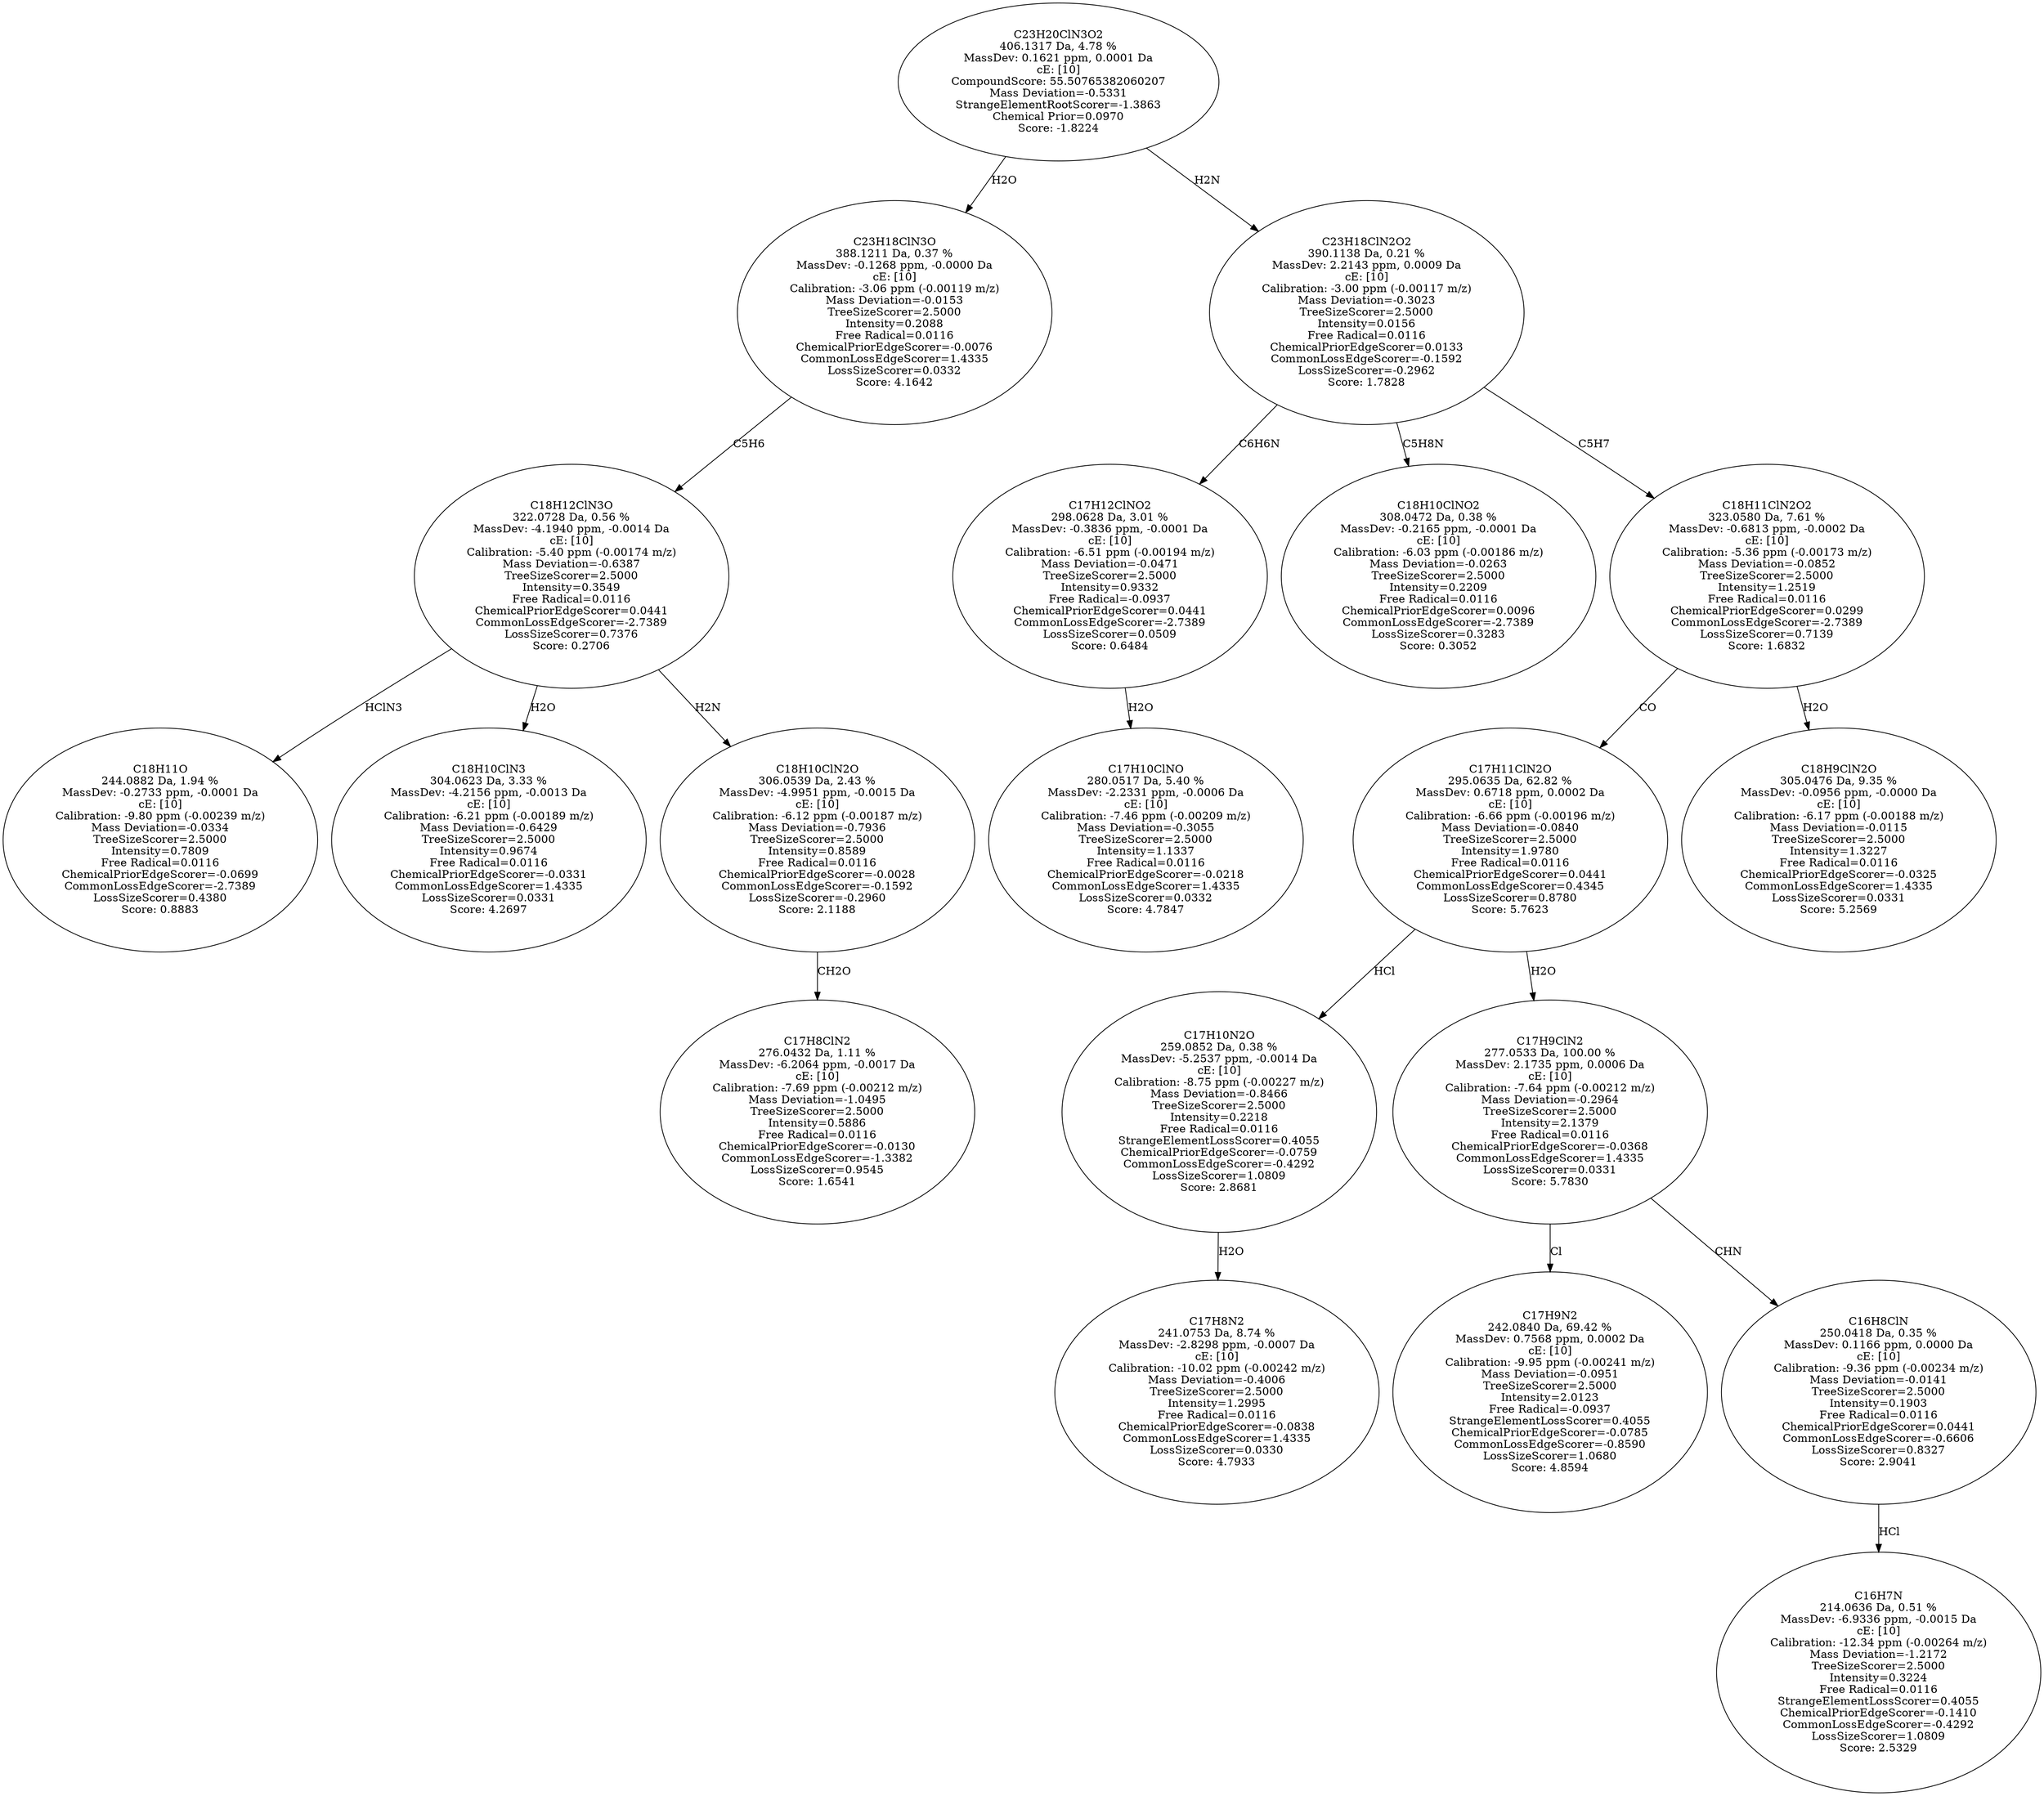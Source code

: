 strict digraph {
v1 [label="C18H11O\n244.0882 Da, 1.94 %\nMassDev: -0.2733 ppm, -0.0001 Da\ncE: [10]\nCalibration: -9.80 ppm (-0.00239 m/z)\nMass Deviation=-0.0334\nTreeSizeScorer=2.5000\nIntensity=0.7809\nFree Radical=0.0116\nChemicalPriorEdgeScorer=-0.0699\nCommonLossEdgeScorer=-2.7389\nLossSizeScorer=0.4380\nScore: 0.8883"];
v2 [label="C18H10ClN3\n304.0623 Da, 3.33 %\nMassDev: -4.2156 ppm, -0.0013 Da\ncE: [10]\nCalibration: -6.21 ppm (-0.00189 m/z)\nMass Deviation=-0.6429\nTreeSizeScorer=2.5000\nIntensity=0.9674\nFree Radical=0.0116\nChemicalPriorEdgeScorer=-0.0331\nCommonLossEdgeScorer=1.4335\nLossSizeScorer=0.0331\nScore: 4.2697"];
v3 [label="C17H8ClN2\n276.0432 Da, 1.11 %\nMassDev: -6.2064 ppm, -0.0017 Da\ncE: [10]\nCalibration: -7.69 ppm (-0.00212 m/z)\nMass Deviation=-1.0495\nTreeSizeScorer=2.5000\nIntensity=0.5886\nFree Radical=0.0116\nChemicalPriorEdgeScorer=-0.0130\nCommonLossEdgeScorer=-1.3382\nLossSizeScorer=0.9545\nScore: 1.6541"];
v4 [label="C18H10ClN2O\n306.0539 Da, 2.43 %\nMassDev: -4.9951 ppm, -0.0015 Da\ncE: [10]\nCalibration: -6.12 ppm (-0.00187 m/z)\nMass Deviation=-0.7936\nTreeSizeScorer=2.5000\nIntensity=0.8589\nFree Radical=0.0116\nChemicalPriorEdgeScorer=-0.0028\nCommonLossEdgeScorer=-0.1592\nLossSizeScorer=-0.2960\nScore: 2.1188"];
v5 [label="C18H12ClN3O\n322.0728 Da, 0.56 %\nMassDev: -4.1940 ppm, -0.0014 Da\ncE: [10]\nCalibration: -5.40 ppm (-0.00174 m/z)\nMass Deviation=-0.6387\nTreeSizeScorer=2.5000\nIntensity=0.3549\nFree Radical=0.0116\nChemicalPriorEdgeScorer=0.0441\nCommonLossEdgeScorer=-2.7389\nLossSizeScorer=0.7376\nScore: 0.2706"];
v6 [label="C23H18ClN3O\n388.1211 Da, 0.37 %\nMassDev: -0.1268 ppm, -0.0000 Da\ncE: [10]\nCalibration: -3.06 ppm (-0.00119 m/z)\nMass Deviation=-0.0153\nTreeSizeScorer=2.5000\nIntensity=0.2088\nFree Radical=0.0116\nChemicalPriorEdgeScorer=-0.0076\nCommonLossEdgeScorer=1.4335\nLossSizeScorer=0.0332\nScore: 4.1642"];
v7 [label="C17H10ClNO\n280.0517 Da, 5.40 %\nMassDev: -2.2331 ppm, -0.0006 Da\ncE: [10]\nCalibration: -7.46 ppm (-0.00209 m/z)\nMass Deviation=-0.3055\nTreeSizeScorer=2.5000\nIntensity=1.1337\nFree Radical=0.0116\nChemicalPriorEdgeScorer=-0.0218\nCommonLossEdgeScorer=1.4335\nLossSizeScorer=0.0332\nScore: 4.7847"];
v8 [label="C17H12ClNO2\n298.0628 Da, 3.01 %\nMassDev: -0.3836 ppm, -0.0001 Da\ncE: [10]\nCalibration: -6.51 ppm (-0.00194 m/z)\nMass Deviation=-0.0471\nTreeSizeScorer=2.5000\nIntensity=0.9332\nFree Radical=-0.0937\nChemicalPriorEdgeScorer=0.0441\nCommonLossEdgeScorer=-2.7389\nLossSizeScorer=0.0509\nScore: 0.6484"];
v9 [label="C18H10ClNO2\n308.0472 Da, 0.38 %\nMassDev: -0.2165 ppm, -0.0001 Da\ncE: [10]\nCalibration: -6.03 ppm (-0.00186 m/z)\nMass Deviation=-0.0263\nTreeSizeScorer=2.5000\nIntensity=0.2209\nFree Radical=0.0116\nChemicalPriorEdgeScorer=0.0096\nCommonLossEdgeScorer=-2.7389\nLossSizeScorer=0.3283\nScore: 0.3052"];
v10 [label="C17H8N2\n241.0753 Da, 8.74 %\nMassDev: -2.8298 ppm, -0.0007 Da\ncE: [10]\nCalibration: -10.02 ppm (-0.00242 m/z)\nMass Deviation=-0.4006\nTreeSizeScorer=2.5000\nIntensity=1.2995\nFree Radical=0.0116\nChemicalPriorEdgeScorer=-0.0838\nCommonLossEdgeScorer=1.4335\nLossSizeScorer=0.0330\nScore: 4.7933"];
v11 [label="C17H10N2O\n259.0852 Da, 0.38 %\nMassDev: -5.2537 ppm, -0.0014 Da\ncE: [10]\nCalibration: -8.75 ppm (-0.00227 m/z)\nMass Deviation=-0.8466\nTreeSizeScorer=2.5000\nIntensity=0.2218\nFree Radical=0.0116\nStrangeElementLossScorer=0.4055\nChemicalPriorEdgeScorer=-0.0759\nCommonLossEdgeScorer=-0.4292\nLossSizeScorer=1.0809\nScore: 2.8681"];
v12 [label="C17H9N2\n242.0840 Da, 69.42 %\nMassDev: 0.7568 ppm, 0.0002 Da\ncE: [10]\nCalibration: -9.95 ppm (-0.00241 m/z)\nMass Deviation=-0.0951\nTreeSizeScorer=2.5000\nIntensity=2.0123\nFree Radical=-0.0937\nStrangeElementLossScorer=0.4055\nChemicalPriorEdgeScorer=-0.0785\nCommonLossEdgeScorer=-0.8590\nLossSizeScorer=1.0680\nScore: 4.8594"];
v13 [label="C16H7N\n214.0636 Da, 0.51 %\nMassDev: -6.9336 ppm, -0.0015 Da\ncE: [10]\nCalibration: -12.34 ppm (-0.00264 m/z)\nMass Deviation=-1.2172\nTreeSizeScorer=2.5000\nIntensity=0.3224\nFree Radical=0.0116\nStrangeElementLossScorer=0.4055\nChemicalPriorEdgeScorer=-0.1410\nCommonLossEdgeScorer=-0.4292\nLossSizeScorer=1.0809\nScore: 2.5329"];
v14 [label="C16H8ClN\n250.0418 Da, 0.35 %\nMassDev: 0.1166 ppm, 0.0000 Da\ncE: [10]\nCalibration: -9.36 ppm (-0.00234 m/z)\nMass Deviation=-0.0141\nTreeSizeScorer=2.5000\nIntensity=0.1903\nFree Radical=0.0116\nChemicalPriorEdgeScorer=0.0441\nCommonLossEdgeScorer=-0.6606\nLossSizeScorer=0.8327\nScore: 2.9041"];
v15 [label="C17H9ClN2\n277.0533 Da, 100.00 %\nMassDev: 2.1735 ppm, 0.0006 Da\ncE: [10]\nCalibration: -7.64 ppm (-0.00212 m/z)\nMass Deviation=-0.2964\nTreeSizeScorer=2.5000\nIntensity=2.1379\nFree Radical=0.0116\nChemicalPriorEdgeScorer=-0.0368\nCommonLossEdgeScorer=1.4335\nLossSizeScorer=0.0331\nScore: 5.7830"];
v16 [label="C17H11ClN2O\n295.0635 Da, 62.82 %\nMassDev: 0.6718 ppm, 0.0002 Da\ncE: [10]\nCalibration: -6.66 ppm (-0.00196 m/z)\nMass Deviation=-0.0840\nTreeSizeScorer=2.5000\nIntensity=1.9780\nFree Radical=0.0116\nChemicalPriorEdgeScorer=0.0441\nCommonLossEdgeScorer=0.4345\nLossSizeScorer=0.8780\nScore: 5.7623"];
v17 [label="C18H9ClN2O\n305.0476 Da, 9.35 %\nMassDev: -0.0956 ppm, -0.0000 Da\ncE: [10]\nCalibration: -6.17 ppm (-0.00188 m/z)\nMass Deviation=-0.0115\nTreeSizeScorer=2.5000\nIntensity=1.3227\nFree Radical=0.0116\nChemicalPriorEdgeScorer=-0.0325\nCommonLossEdgeScorer=1.4335\nLossSizeScorer=0.0331\nScore: 5.2569"];
v18 [label="C18H11ClN2O2\n323.0580 Da, 7.61 %\nMassDev: -0.6813 ppm, -0.0002 Da\ncE: [10]\nCalibration: -5.36 ppm (-0.00173 m/z)\nMass Deviation=-0.0852\nTreeSizeScorer=2.5000\nIntensity=1.2519\nFree Radical=0.0116\nChemicalPriorEdgeScorer=0.0299\nCommonLossEdgeScorer=-2.7389\nLossSizeScorer=0.7139\nScore: 1.6832"];
v19 [label="C23H18ClN2O2\n390.1138 Da, 0.21 %\nMassDev: 2.2143 ppm, 0.0009 Da\ncE: [10]\nCalibration: -3.00 ppm (-0.00117 m/z)\nMass Deviation=-0.3023\nTreeSizeScorer=2.5000\nIntensity=0.0156\nFree Radical=0.0116\nChemicalPriorEdgeScorer=0.0133\nCommonLossEdgeScorer=-0.1592\nLossSizeScorer=-0.2962\nScore: 1.7828"];
v20 [label="C23H20ClN3O2\n406.1317 Da, 4.78 %\nMassDev: 0.1621 ppm, 0.0001 Da\ncE: [10]\nCompoundScore: 55.50765382060207\nMass Deviation=-0.5331\nStrangeElementRootScorer=-1.3863\nChemical Prior=0.0970\nScore: -1.8224"];
v5 -> v1 [label="HClN3"];
v5 -> v2 [label="H2O"];
v4 -> v3 [label="CH2O"];
v5 -> v4 [label="H2N"];
v6 -> v5 [label="C5H6"];
v20 -> v6 [label="H2O"];
v8 -> v7 [label="H2O"];
v19 -> v8 [label="C6H6N"];
v19 -> v9 [label="C5H8N"];
v11 -> v10 [label="H2O"];
v16 -> v11 [label="HCl"];
v15 -> v12 [label="Cl"];
v14 -> v13 [label="HCl"];
v15 -> v14 [label="CHN"];
v16 -> v15 [label="H2O"];
v18 -> v16 [label="CO"];
v18 -> v17 [label="H2O"];
v19 -> v18 [label="C5H7"];
v20 -> v19 [label="H2N"];
}